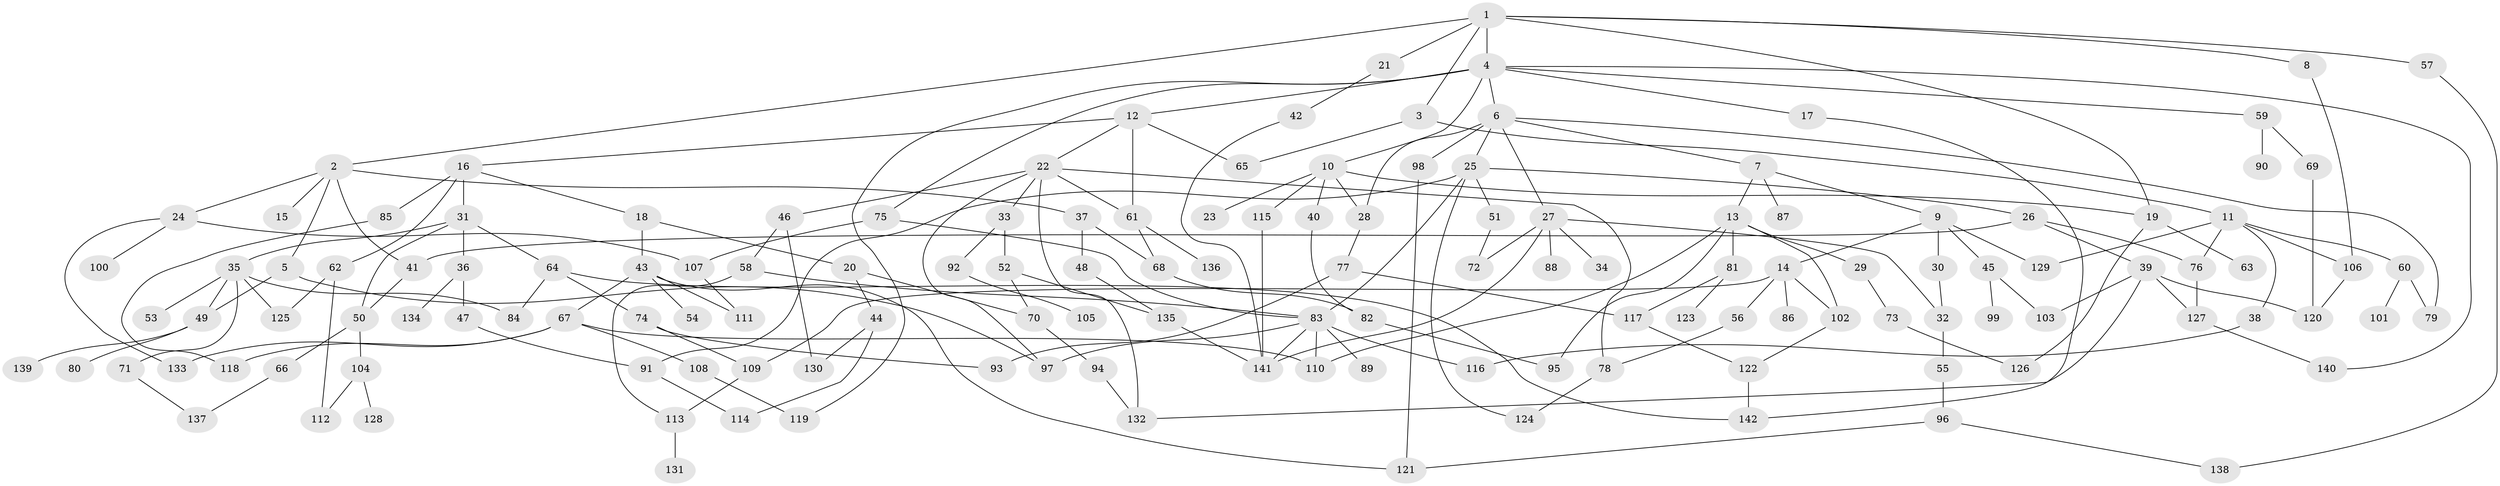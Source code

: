 // Generated by graph-tools (version 1.1) at 2025/13/03/09/25 04:13:20]
// undirected, 142 vertices, 203 edges
graph export_dot {
graph [start="1"]
  node [color=gray90,style=filled];
  1;
  2;
  3;
  4;
  5;
  6;
  7;
  8;
  9;
  10;
  11;
  12;
  13;
  14;
  15;
  16;
  17;
  18;
  19;
  20;
  21;
  22;
  23;
  24;
  25;
  26;
  27;
  28;
  29;
  30;
  31;
  32;
  33;
  34;
  35;
  36;
  37;
  38;
  39;
  40;
  41;
  42;
  43;
  44;
  45;
  46;
  47;
  48;
  49;
  50;
  51;
  52;
  53;
  54;
  55;
  56;
  57;
  58;
  59;
  60;
  61;
  62;
  63;
  64;
  65;
  66;
  67;
  68;
  69;
  70;
  71;
  72;
  73;
  74;
  75;
  76;
  77;
  78;
  79;
  80;
  81;
  82;
  83;
  84;
  85;
  86;
  87;
  88;
  89;
  90;
  91;
  92;
  93;
  94;
  95;
  96;
  97;
  98;
  99;
  100;
  101;
  102;
  103;
  104;
  105;
  106;
  107;
  108;
  109;
  110;
  111;
  112;
  113;
  114;
  115;
  116;
  117;
  118;
  119;
  120;
  121;
  122;
  123;
  124;
  125;
  126;
  127;
  128;
  129;
  130;
  131;
  132;
  133;
  134;
  135;
  136;
  137;
  138;
  139;
  140;
  141;
  142;
  1 -- 2;
  1 -- 3;
  1 -- 4;
  1 -- 8;
  1 -- 21;
  1 -- 57;
  1 -- 19;
  2 -- 5;
  2 -- 15;
  2 -- 24;
  2 -- 37;
  2 -- 41;
  3 -- 11;
  3 -- 65;
  4 -- 6;
  4 -- 10;
  4 -- 12;
  4 -- 17;
  4 -- 59;
  4 -- 75;
  4 -- 119;
  4 -- 140;
  5 -- 49;
  5 -- 97;
  6 -- 7;
  6 -- 25;
  6 -- 27;
  6 -- 28;
  6 -- 98;
  6 -- 79;
  7 -- 9;
  7 -- 13;
  7 -- 87;
  8 -- 106;
  9 -- 14;
  9 -- 30;
  9 -- 45;
  9 -- 129;
  10 -- 19;
  10 -- 23;
  10 -- 40;
  10 -- 115;
  10 -- 28;
  11 -- 38;
  11 -- 60;
  11 -- 106;
  11 -- 129;
  11 -- 76;
  12 -- 16;
  12 -- 22;
  12 -- 61;
  12 -- 65;
  13 -- 29;
  13 -- 81;
  13 -- 95;
  13 -- 102;
  13 -- 110;
  14 -- 56;
  14 -- 86;
  14 -- 109;
  14 -- 102;
  16 -- 18;
  16 -- 31;
  16 -- 62;
  16 -- 85;
  17 -- 142;
  18 -- 20;
  18 -- 43;
  19 -- 63;
  19 -- 126;
  20 -- 44;
  20 -- 70;
  21 -- 42;
  22 -- 33;
  22 -- 46;
  22 -- 78;
  22 -- 132;
  22 -- 97;
  22 -- 61;
  24 -- 100;
  24 -- 107;
  24 -- 133;
  25 -- 26;
  25 -- 51;
  25 -- 83;
  25 -- 91;
  25 -- 124;
  26 -- 39;
  26 -- 76;
  26 -- 41;
  27 -- 32;
  27 -- 34;
  27 -- 88;
  27 -- 141;
  27 -- 72;
  28 -- 77;
  29 -- 73;
  30 -- 32;
  31 -- 35;
  31 -- 36;
  31 -- 64;
  31 -- 50;
  32 -- 55;
  33 -- 52;
  33 -- 92;
  35 -- 53;
  35 -- 71;
  35 -- 125;
  35 -- 49;
  35 -- 84;
  36 -- 47;
  36 -- 134;
  37 -- 48;
  37 -- 68;
  38 -- 116;
  39 -- 103;
  39 -- 120;
  39 -- 132;
  39 -- 127;
  40 -- 82;
  41 -- 50;
  42 -- 141;
  43 -- 54;
  43 -- 67;
  43 -- 111;
  43 -- 121;
  44 -- 114;
  44 -- 130;
  45 -- 99;
  45 -- 103;
  46 -- 58;
  46 -- 130;
  47 -- 91;
  48 -- 135;
  49 -- 80;
  49 -- 139;
  50 -- 66;
  50 -- 104;
  51 -- 72;
  52 -- 135;
  52 -- 70;
  55 -- 96;
  56 -- 78;
  57 -- 138;
  58 -- 113;
  58 -- 83;
  59 -- 69;
  59 -- 90;
  60 -- 79;
  60 -- 101;
  61 -- 136;
  61 -- 68;
  62 -- 112;
  62 -- 125;
  64 -- 74;
  64 -- 84;
  64 -- 142;
  66 -- 137;
  67 -- 108;
  67 -- 110;
  67 -- 118;
  67 -- 133;
  68 -- 82;
  69 -- 120;
  70 -- 94;
  71 -- 137;
  73 -- 126;
  74 -- 109;
  74 -- 93;
  75 -- 83;
  75 -- 107;
  76 -- 127;
  77 -- 93;
  77 -- 117;
  78 -- 124;
  81 -- 117;
  81 -- 123;
  82 -- 95;
  83 -- 89;
  83 -- 110;
  83 -- 116;
  83 -- 97;
  83 -- 141;
  85 -- 118;
  91 -- 114;
  92 -- 105;
  94 -- 132;
  96 -- 121;
  96 -- 138;
  98 -- 121;
  102 -- 122;
  104 -- 128;
  104 -- 112;
  106 -- 120;
  107 -- 111;
  108 -- 119;
  109 -- 113;
  113 -- 131;
  115 -- 141;
  117 -- 122;
  122 -- 142;
  127 -- 140;
  135 -- 141;
}
